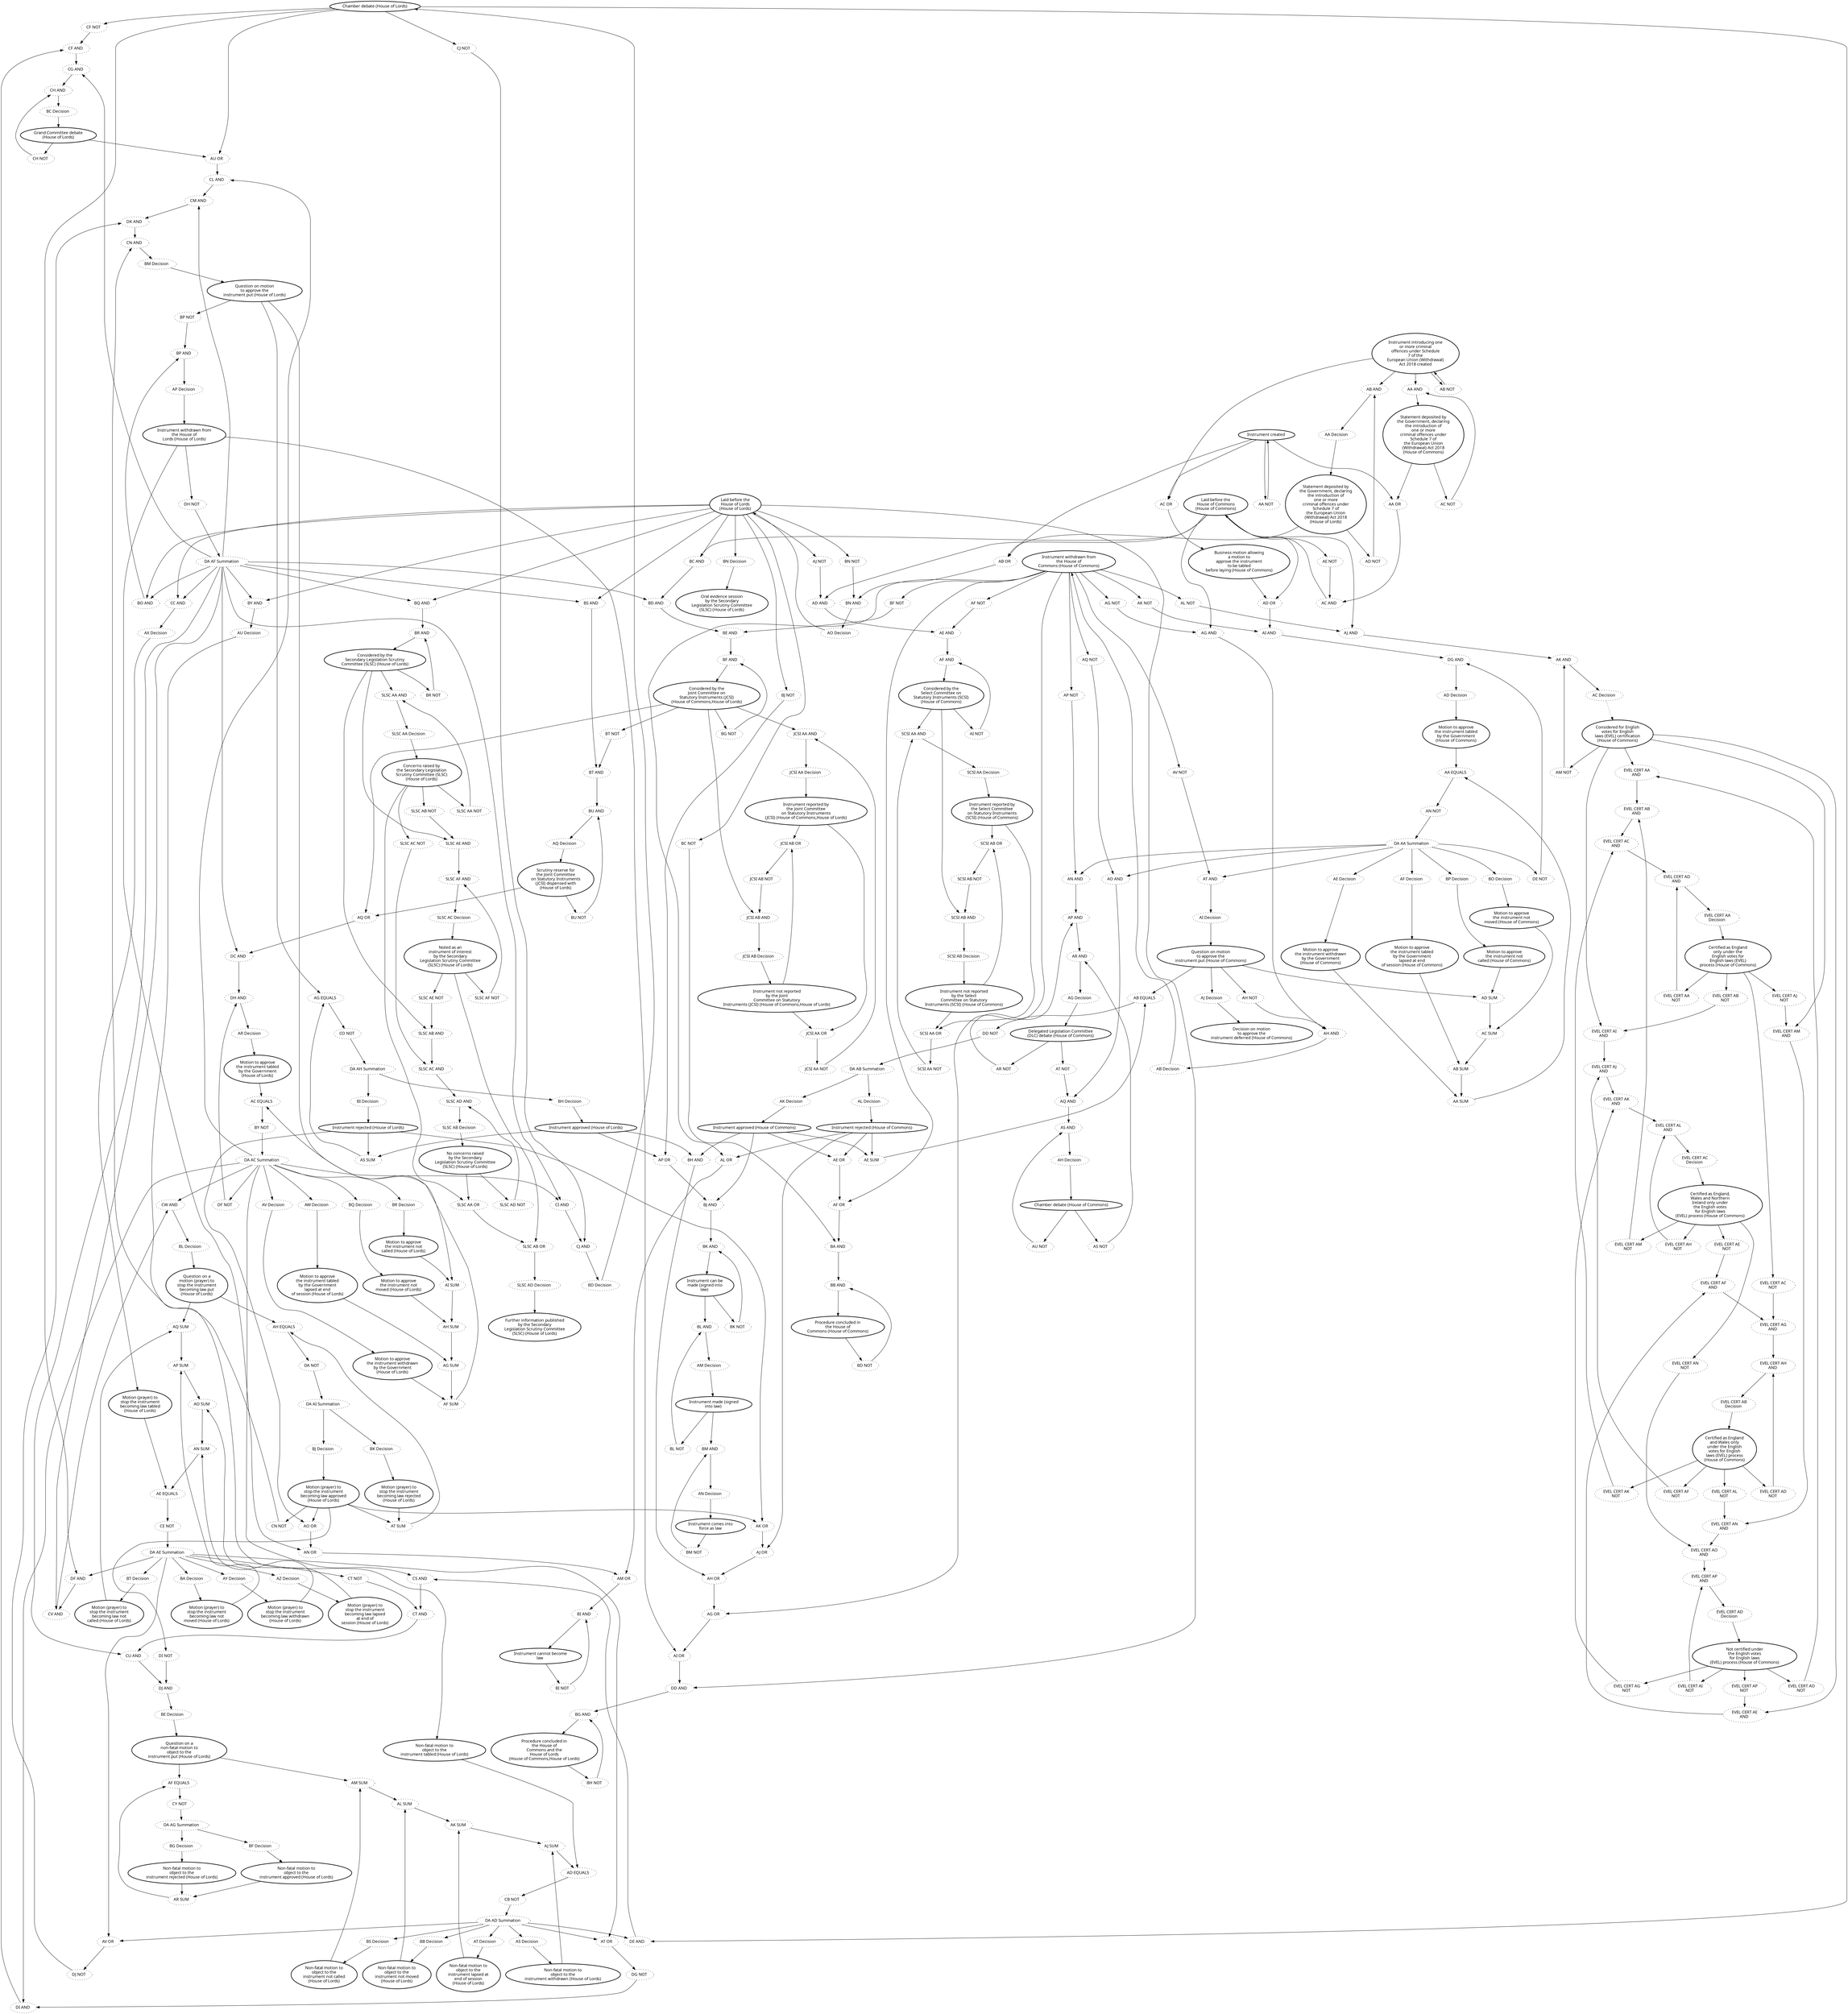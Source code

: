 digraph{graph[fontname="calibri"];node[fontname="calibri"];edge[fontname="calibri"];edge [style=solid, color=black];"2"->"459"[label=""];edge[style=solid, color=black];edge [style=solid, color=black];"2"->"463"[label=""];edge[style=solid, color=black];edge [style=solid, color=black];"2"->"396"[label=""];edge[style=solid, color=black];edge [style=solid, color=black];"2"->"397"[label=""];edge[style=solid, color=black];edge [style=solid, color=black];"2"->"424"[label=""];edge[style=solid, color=black];edge [style=solid, color=black];"4"->"289"[label=""];edge[style=solid, color=black];edge [style=solid, color=black];"4"->"300"[label=""];edge[style=solid, color=black];edge [style=solid, color=black];"4"->"287"[label=""];edge[style=solid, color=black];edge [style=solid, color=black];"4"->"341"[label=""];edge[style=solid, color=black];edge [style=solid, color=black];"4"->"291"[label=""];edge[style=solid, color=black];edge [style=solid, color=black];"4"->"310"[label=""];edge[style=solid, color=black];edge [style=solid, color=black];"8"->"618"[label=""];edge[style=solid, color=black];edge [style=solid, color=black];"8"->"619"[label=""];edge[style=solid, color=black];edge [style=solid, color=black];"8"->"434"[label=""];edge[style=solid, color=black];edge [style=solid, color=black];"8"->"447"[label=""];edge[style=solid, color=black];edge [style=solid, color=black];"8"->"420"[label=""];edge[style=solid, color=black];edge [style=solid, color=black];"9"->"440"[label=""];edge[style=solid, color=black];edge [style=solid, color=black];"10"->"610"[label=""];edge[style=solid, color=black];edge [style=solid, color=black];"10"->"611"[label=""];edge[style=solid, color=black];edge [style=solid, color=black];"10"->"306"[label=""];edge[style=solid, color=black];edge [style=solid, color=black];"12"->"308"[label=""];edge[style=solid, color=black];edge [style=solid, color=black];"12"->"430"[label=""];edge[style=solid, color=black];edge [style=solid, color=black];"12"->"341"[label=""];edge[style=solid, color=black];edge [style=solid, color=black];"12"->"437"[label=""];edge[style=solid, color=black];edge [style=solid, color=black];"12"->"441"[label=""];edge[style=solid, color=black];edge [style=solid, color=black];"12"->"358"[label=""];edge[style=solid, color=black];edge [style=solid, color=black];"12"->"368"[label=""];edge[style=solid, color=black];edge [style=solid, color=black];"12"->"356"[label=""];edge[style=solid, color=black];edge [style=solid, color=black];"12"->"354"[label=""];edge[style=solid, color=black];edge [style=solid, color=black];"12"->"395"[label=""];edge[style=solid, color=black];edge [style=solid, color=black];"12"->"520"[label=""];edge[style=solid, color=black];edge [style=solid, color=black];"12"->"364"[label=""];edge[style=solid, color=black];edge [style=solid, color=black];"14"->"542"[label=""];edge[style=solid, color=black];edge [style=solid, color=black];"14"->"290"[label=""];edge[style=solid, color=black];edge [style=solid, color=black];"14"->"285"[label=""];edge[style=solid, color=black];edge [style=solid, color=black];"14"->"286"[label=""];edge[style=solid, color=black];edge [style=solid, color=black];"15"->"439"[label=""];edge[style=solid, color=black];edge [style=solid, color=black];"15"->"352"[label=""];edge[style=solid, color=black];edge [style=solid, color=black];"19"->"592"[label=""];edge[style=solid, color=black];edge [style=solid, color=black];"19"->"593"[label=""];edge[style=solid, color=black];edge [style=solid, color=black];"19"->"596"[label=""];edge[style=solid, color=black];edge [style=solid, color=black];"19"->"445"[label=""];edge[style=solid, color=black];edge [style=solid, color=black];"21"->"461"[label=""];edge[style=solid, color=black];edge [style=solid, color=black];"21"->"424"[label=""];edge[style=solid, color=black];edge [style=solid, color=black];"23"->"408"[label=""];edge[style=solid, color=black];edge [style=solid, color=black];"23"->"410"[label=""];edge[style=solid, color=black];edge [style=solid, color=black];"26"->"301"[label=""];edge[style=solid, color=black];edge [style=solid, color=black];"26"->"490"[label=""];edge[style=solid, color=black];edge [style=solid, color=black];"26"->"1016"[label=""];edge[style=solid, color=black];edge [style=solid, color=black];"26"->"1045"[label=""];edge[style=solid, color=black];edge [style=solid, color=black];"28"->"1018"[label=""];edge[style=solid, color=black];edge [style=solid, color=black];"29"->"1013"[label=""];edge[style=solid, color=black];edge [style=solid, color=black];"32"->"1047"[label=""];edge[style=solid, color=black];edge [style=solid, color=black];"33"->"1044"[label=""];edge[style=solid, color=black];edge [style=solid, color=black];"34"->"626"[label=""];edge[style=solid, color=black];edge [style=solid, color=black];"34"->"630"[label=""];edge[style=solid, color=black];edge [style=solid, color=black];"34"->"634"[label=""];edge[style=solid, color=black];edge [style=solid, color=black];"34"->"638"[label=""];edge[style=solid, color=black];edge [style=solid, color=black];"34"->"319"[label=""];edge[style=solid, color=black];edge [style=solid, color=black];"36"->"1022"[label=""];edge[style=solid, color=black];edge [style=solid, color=black];"38"->"407"[label=""];edge[style=solid, color=black];edge [style=solid, color=black];"38"->"409"[label=""];edge[style=solid, color=black];edge [style=solid, color=black];"39"->"347"[label=""];edge[style=solid, color=black];edge [style=solid, color=black];"39"->"419"[label=""];edge[style=solid, color=black];edge [style=solid, color=black];"39"->"1031"[label=""];edge[style=solid, color=black];edge [style=solid, color=black];"40"->"347"[label=""];edge[style=solid, color=black];edge [style=solid, color=black];"40"->"349"[label=""];edge[style=solid, color=black];edge [style=solid, color=black];"40"->"295"[label=""];edge[style=solid, color=black];edge [style=solid, color=black];"40"->"1017"[label=""];edge[style=solid, color=black];edge [style=solid, color=black];"42"->"443"[label=""];edge[style=solid, color=black];edge [style=solid, color=black];"42"->"1021"[label=""];edge[style=solid, color=black];edge [style=solid, color=black];"42"->"1050"[label=""];edge[style=solid, color=black];edge [style=solid, color=black];"43"->"1025"[label=""];edge[style=solid, color=black];edge [style=solid, color=black];"43"->"1049"[label=""];edge[style=solid, color=black];edge [style=solid, color=black];"45"->"1032"[label=""];edge[style=solid, color=black];edge [style=solid, color=black];"46"->"1026"[label=""];edge[style=solid, color=black];edge [style=solid, color=black];"50"->"1046"[label=""];edge[style=solid, color=black];edge [style=solid, color=black];"54"->"317"[label=""];edge[style=solid, color=black];edge [style=solid, color=black];"54"->"418"[label=""];edge[style=solid, color=black];edge [style=solid, color=black];"54"->"467"[label=""];edge[style=solid, color=black];edge [style=solid, color=black];"54"->"487"[label=""];edge[style=solid, color=black];edge [style=solid, color=black];"54"->"1032"[label=""];edge[style=solid, color=black];edge [style=solid, color=black];"59"->"1048"[label=""];edge[style=solid, color=black];edge [style=solid, color=black];"60"->"1030"[label=""];edge[style=solid, color=black];edge [style=solid, color=black];"61"->"1030"[label=""];edge[style=solid, color=black];edge [style=solid, color=black];"68"->"642"[label=""];edge[style=solid, color=black];edge [style=solid, color=black];"68"->"643"[label=""];edge[style=solid, color=black];edge [style=solid, color=black];"68"->"644"[label=""];edge[style=solid, color=black];edge [style=solid, color=black];"68"->"651"[label=""];edge[style=solid, color=black];edge [style=solid, color=black];"69"->"613"[label=""];edge[style=solid, color=black];edge [style=solid, color=black];"69"->"612"[label=""];edge[style=solid, color=black];edge [style=solid, color=black];"70"->"612"[label=""];edge[style=solid, color=black];edge [style=solid, color=black];"70"->"613"[label=""];edge[style=solid, color=black];edge [style=solid, color=black];"72"->"603"[label=""];edge[style=solid, color=black];edge [style=solid, color=black];"72"->"598"[label=""];edge[style=solid, color=black];edge [style=solid, color=black];"74"->"645"[label=""];edge[style=solid, color=black];edge [style=solid, color=black];"74"->"647"[label=""];edge[style=solid, color=black];edge [style=solid, color=black];"74"->"652"[label=""];edge[style=solid, color=black];edge [style=solid, color=black];"74"->"653"[label=""];edge[style=solid, color=black];edge [style=solid, color=black];"75"->"646"[label=""];edge[style=solid, color=black];edge [style=solid, color=black];"75"->"649"[label=""];edge[style=solid, color=black];edge [style=solid, color=black];"75"->"654"[label=""];edge[style=solid, color=black];edge [style=solid, color=black];"75"->"655"[label=""];edge[style=solid, color=black];edge [style=solid, color=black];"78"->"317"[label=""];edge[style=solid, color=black];edge [style=solid, color=black];"78"->"418"[label=""];edge[style=solid, color=black];edge [style=solid, color=black];"78"->"1031"[label=""];edge[style=solid, color=black];edge [style=solid, color=black];"79"->"620"[label=""];edge[style=solid, color=black];edge [style=solid, color=black];"79"->"621"[label=""];edge[style=solid, color=black];edge [style=solid, color=black];"84"->"600"[label=""];edge[style=solid, color=black];edge [style=solid, color=black];"84"->"601"[label=""];edge[style=solid, color=black];edge [style=solid, color=black];"84"->"602"[label=""];edge[style=solid, color=black];edge [style=solid, color=black];"84"->"598"[label=""];edge[style=solid, color=black];edge [style=solid, color=black];"85"->"438"[label=""];edge[style=solid, color=black];edge [style=solid, color=black];"85"->"351"[label=""];edge[style=solid, color=black];edge [style=solid, color=black];"88"->"1029"[label=""];edge[style=solid, color=black];edge [style=solid, color=black];"88"->"1051"[label=""];edge[style=solid, color=black];edge [style=solid, color=black];"91"->"436"[label=""];edge[style=solid, color=black];edge [style=solid, color=black];"92"->"621"[label=""];edge[style=solid, color=black];edge [style=solid, color=black];"92"->"620"[label=""];edge[style=solid, color=black];edge [style=solid, color=black];"94"->"648"[label=""];edge[style=solid, color=black];edge [style=solid, color=black];"94"->"650"[label=""];edge[style=solid, color=black];edge [style=solid, color=black];"94"->"656"[label=""];edge[style=solid, color=black];edge [style=solid, color=black];"94"->"661"[label=""];edge[style=solid, color=black];edge [style=solid, color=black];"96"->"313"[label=""];edge[style=solid, color=black];edge [style=solid, color=black];"96"->"318"[label=""];edge[style=solid, color=black];edge [style=solid, color=black];"96"->"295"[label=""];edge[style=solid, color=black];edge [style=solid, color=black];"96"->"1017"[label=""];edge[style=solid, color=black];edge [style=solid, color=black];"105"->"448"[label=""];edge[style=solid, color=black];edge [style=solid, color=black];"105"->"420"[label=""];edge[style=solid, color=black];edge [style=solid, color=black];"106"->"312"[label=""];edge[style=solid, color=black];edge [style=solid, color=black];"106"->"417"[label=""];edge[style=solid, color=black];edge [style=solid, color=black];"106"->"486"[label=""];edge[style=solid, color=black];edge [style=solid, color=black];"107"->"297"[label=""];edge[style=solid, color=black];edge [style=solid, color=black];"107"->"433"[label=""];edge[style=solid, color=black];edge [style=solid, color=black];"107"->"292"[label=""];edge[style=solid, color=black];edge [style=solid, color=black];"107"->"303"[label=""];edge[style=solid, color=black];edge [style=solid, color=black];"107"->"311"[label=""];edge[style=solid, color=black];edge [style=solid, color=black];"107"->"318"[label=""];edge[style=solid, color=black];edge [style=solid, color=black];"107"->"406"[label=""];edge[style=solid, color=black];edge [style=solid, color=black];"107"->"316"[label=""];edge[style=solid, color=black];edge [style=solid, color=black];"107"->"411"[label=""];edge[style=solid, color=black];edge [style=solid, color=black];"107"->"302"[label=""];edge[style=solid, color=black];edge [style=solid, color=black];"107"->"405"[label=""];edge[style=solid, color=black];edge [style=solid, color=black];"110"->"431"[label=""];edge[style=solid, color=black];edge [style=solid, color=black];"111"->"435"[label=""];edge[style=solid, color=black];edge [style=solid, color=black];"143"->"604"[label=""];edge[style=solid, color=black];edge [style=solid, color=black];"143"->"605"[label=""];edge[style=solid, color=black];edge [style=solid, color=black];"143"->"599"[label=""];edge[style=solid, color=black];edge [style=solid, color=black];"184"->"1028"[label=""];edge[style=solid, color=black];edge [style=solid, color=black];"188"->"1024"[label=""];edge[style=solid, color=black];edge [style=solid, color=black];"210"->"1027"[label=""];edge[style=solid, color=black];edge [style=solid, color=black];"213"->"1014"[label=""];edge[style=solid, color=black];edge [style=solid, color=black];"214"->"1019"[label=""];edge[style=solid, color=black];edge [style=solid, color=black];"215"->"1023"[label=""];edge[style=solid, color=black];edge [style=solid, color=black];"222"->"291"[label=""];edge[style=solid, color=black];edge [style=solid, color=black];"233"->"539"[label=""];edge[style=solid, color=black];edge [style=solid, color=black];"233"->"538"[label=""];edge[style=solid, color=black];edge [style=solid, color=black];"233"->"540"[label=""];edge[style=solid, color=black];edge [style=solid, color=black];"233"->"290"[label=""];edge[style=solid, color=black];edge [style=solid, color=black];"234"->"282"[label=""];edge[style=solid, color=black];edge [style=solid, color=black];"234"->"285"[label=""];edge[style=solid, color=black];edge [style=solid, color=black];"235"->"284"[label=""];edge[style=solid, color=black];edge [style=solid, color=black];"235"->"286"[label=""];edge[style=solid, color=black];edge [style=solid, color=black];"281"->"235"[label=""];edge[style=solid, color=black];edge [style=solid, color=black];"282"->"538"[label=""];edge[style=solid, color=black];edge [style=solid, color=black];"283"->"4"[label=""];edge[style=solid, color=black];edge [style=solid, color=black];"284"->"540"[label=""];edge[style=solid, color=black];edge [style=solid, color=black];"285"->"283"[label=""];edge[style=solid, color=black];edge [style=solid, color=black];"286"->"353"[label=""];edge[style=solid, color=black];edge [style=solid, color=black];"287"->"288"[label=""];edge[style=solid, color=black];edge [style=solid, color=black];"288"->"296"[label=""];edge[style=solid, color=black];edge [style=solid, color=black];"289"->"283"[label=""];edge[style=solid, color=black];edge [style=solid, color=black];"290"->"222"[label=""];edge[style=solid, color=black];edge [style=solid, color=black];"291"->"307"[label=""];edge[style=solid, color=black];edge [style=solid, color=black];"292"->"288"[label=""];edge[style=solid, color=black];edge [style=solid, color=black];"293"->"107"[label=""];edge[style=solid, color=black];edge [style=dotted, color=black];"294"->"34"[label=""];edge[style=solid, color=black];edge [style=solid, color=black];"295"->"302"[label=""];edge[style=solid, color=black];edge [style=solid, color=black];"296"->"10"[label=""];edge[style=solid, color=black];edge [style=solid, color=black];"297"->"300"[label=""];edge[style=solid, color=black];edge [style=solid, color=black];"298"->"33"[label=""];edge[style=solid, color=black];edge [style=solid, color=black];"299"->"330"[label=""];edge[style=solid, color=black];edge [style=solid, color=black];"300"->"305"[label=""];edge[style=solid, color=black];edge [style=solid, color=black];"301"->"305"[label=""];edge[style=solid, color=black];edge [style=solid, color=black];"302"->"339"[label=""];edge[style=solid, color=black];edge [style=solid, color=black];"303"->"312"[label=""];edge[style=solid, color=black];edge [style=solid, color=black];"304"->"303"[label=""];edge[style=solid, color=black];edge [style=solid, color=black];"305"->"293"[label=""];edge[style=solid, color=black];edge [style=solid, color=black];"306"->"296"[label=""];edge[style=solid, color=black];edge [style=solid, color=black];"307"->"398"[label=""];edge[style=solid, color=black];edge [style=solid, color=black];"308"->"287"[label=""];edge[style=solid, color=black];edge [style=solid, color=black];"309"->"29"[label=""];edge[style=solid, color=black];edge [style=solid, color=black];"310"->"314"[label=""];edge[style=solid, color=black];edge [style=solid, color=black];"311"->"307"[label=""];edge[style=solid, color=black];edge [style=solid, color=black];"312"->"395"[label=""];edge[style=solid, color=black];edge [style=solid, color=black];"313"->"304"[label=""];edge[style=solid, color=black];edge [style=solid, color=black];"314"->"294"[label=""];edge[style=solid, color=black];edge [style=solid, color=black];"316"->"310"[label=""];edge[style=solid, color=black];edge [style=solid, color=black];"317"->"313"[label=""];edge[style=solid, color=black];edge [style=solid, color=black];"318"->"322"[label=""];edge[style=solid, color=black];edge [style=solid, color=black];"319"->"314"[label=""];edge[style=solid, color=black];edge [style=solid, color=black];"320"->"213"[label=""];edge[style=solid, color=black];edge [style=solid, color=black];"321"->"38"[label=""];edge[style=solid, color=black];edge [style=solid, color=black];"322"->"348"[label=""];edge[style=solid, color=black];edge [style=solid, color=black];"324"->"23"[label=""];edge[style=solid, color=black];edge [style=solid, color=black];"325"->"1134"[label=""];edge[style=solid, color=black];edge [style=solid, color=black];"326"->"299"[label=""];edge[style=solid, color=black];edge [style=solid, color=black];"327"->"329"[label=""];edge[style=solid, color=black];edge [style=solid, color=black];"329"->"331"[label=""];edge[style=solid, color=black];edge [style=solid, color=black];"330"->"321"[label=""];edge[style=solid, color=black];edge [style=solid, color=black];"331"->"324"[label=""];edge[style=solid, color=black];edge [style=solid, color=black];"332"->"489"[label=""];edge[style=solid, color=black];edge [style=solid, color=black];"339"->"340"[label=""];edge[style=solid, color=black];edge [style=solid, color=black];"340"->"110"[label=""];edge[style=solid, color=black];edge [style=solid, color=black];"341"->"343"[label=""];edge[style=solid, color=black];edge [style=solid, color=black];"343"->"344"[label=""];edge[style=solid, color=black];edge [style=solid, color=black];"344"->"345"[label=""];edge[style=solid, color=black];edge [style=solid, color=black];"345"->"8"[label=""];edge[style=solid, color=black];edge [style=solid, color=black];"346"->"111"[label=""];edge[style=solid, color=black];edge [style=solid, color=black];"347"->"304"[label=""];edge[style=solid, color=black];edge [style=solid, color=black];"348"->"91"[label=""];edge[style=solid, color=black];edge [style=solid, color=black];"349"->"350"[label=""];edge[style=solid, color=black];edge [style=solid, color=black];"350"->"85"[label=""];edge[style=solid, color=black];edge [style=solid, color=black];"351"->"493"[label=""];edge[style=solid, color=black];edge [style=solid, color=black];"352"->"494"[label=""];edge[style=solid, color=black];edge [style=solid, color=black];"353"->"495"[label=""];edge[style=solid, color=black];edge [style=solid, color=black];"354"->"355"[label=""];edge[style=solid, color=black];edge [style=solid, color=black];"355"->"496"[label=""];edge[style=solid, color=black];edge [style=solid, color=black];"356"->"357"[label=""];edge[style=solid, color=black];edge [style=solid, color=black];"357"->"19"[label=""];edge[style=solid, color=black];edge [style=solid, color=black];"358"->"359"[label=""];edge[style=solid, color=black];edge [style=solid, color=black];"359"->"360"[label=""];edge[style=solid, color=black];edge [style=solid, color=black];"360"->"497"[label=""];edge[style=solid, color=black];edge [style=solid, color=black];"364"->"501"[label=""];edge[style=solid, color=black];edge [style=solid, color=black];"368"->"504"[label=""];edge[style=solid, color=black];edge [style=solid, color=black];"371"->"372"[label=""];edge[style=solid, color=black];edge [style=solid, color=black];"372"->"373"[label=""];edge[style=solid, color=black];edge [style=solid, color=black];"373"->"509"[label=""];edge[style=solid, color=black];edge [style=solid, color=black];"374"->"375"[label=""];edge[style=solid, color=black];edge [style=solid, color=black];"375"->"510"[label=""];edge[style=solid, color=black];edge [style=solid, color=black];"377"->"378"[label=""];edge[style=solid, color=black];edge [style=solid, color=black];"378"->"402"[label=""];edge[style=solid, color=black];edge [style=solid, color=black];"379"->"519"[label=""];edge[style=solid, color=black];edge [style=solid, color=black];"384"->"385"[label=""];edge[style=solid, color=black];edge [style=solid, color=black];"385"->"386"[label=""];edge[style=solid, color=black];edge [style=solid, color=black];"386"->"401"[label=""];edge[style=solid, color=black];edge [style=solid, color=black];"387"->"388"[label=""];edge[style=solid, color=black];edge [style=solid, color=black];"388"->"518"[label=""];edge[style=solid, color=black];edge [style=solid, color=black];"394"->"399"[label=""];edge[style=solid, color=black];edge [style=solid, color=black];"395"->"346"[label=""];edge[style=solid, color=black];edge [style=solid, color=black];"396"->"384"[label=""];edge[style=solid, color=black];edge [style=solid, color=black];"397"->"387"[label=""];edge[style=solid, color=black];edge [style=solid, color=black];"398"->"298"[label=""];edge[style=solid, color=black];edge [style=solid, color=black];"399"->"498"[label=""];edge[style=solid, color=black];edge [style=solid, color=black];"400"->"371"[label=""];edge[style=solid, color=black];edge [style=solid, color=black];"401"->"511"[label=""];edge[style=solid, color=black];edge [style=solid, color=black];"402"->"379"[label=""];edge[style=solid, color=black];edge [style=solid, color=black];"405"->"326"[label=""];edge[style=solid, color=black];edge [style=solid, color=black];"406"->"327"[label=""];edge[style=solid, color=black];edge [style=solid, color=black];"407"->"299"[label=""];edge[style=solid, color=black];edge [style=solid, color=black];"408"->"330"[label=""];edge[style=solid, color=black];edge [style=solid, color=black];"409"->"329"[label=""];edge[style=solid, color=black];edge [style=solid, color=black];"410"->"331"[label=""];edge[style=solid, color=black];edge [style=solid, color=black];"411"->"332"[label=""];edge[style=solid, color=black];edge [style=solid, color=black];"417"->"322"[label=""];edge[style=solid, color=black];edge [style=solid, color=black];"418"->"417"[label=""];edge[style=solid, color=black];edge [style=solid, color=black];"419"->"349"[label=""];edge[style=solid, color=black];edge [style=solid, color=black];"420"->"394"[label=""];edge[style=solid, color=black];edge [style=solid, color=black];"423"->"485"[label=""];edge[style=solid, color=black];edge [style=solid, color=black];"424"->"377"[label=""];edge[style=solid, color=black];edge [style=solid, color=black];"425"->"488"[label=""];edge[style=solid, color=black];edge [style=solid, color=black];"430"->"339"[label=""];edge[style=solid, color=black];edge [style=solid, color=black];"431"->"340"[label=""];edge[style=solid, color=black];edge [style=solid, color=black];"433"->"344"[label=""];edge[style=solid, color=black];edge [style=solid, color=black];"434"->"345"[label=""];edge[style=solid, color=black];edge [style=solid, color=black];"435"->"346"[label=""];edge[style=solid, color=black];edge [style=solid, color=black];"436"->"348"[label=""];edge[style=solid, color=black];edge [style=solid, color=black];"437"->"419"[label=""];edge[style=solid, color=black];edge [style=solid, color=black];"438"->"350"[label=""];edge[style=solid, color=black];edge [style=solid, color=black];"439"->"351"[label=""];edge[style=solid, color=black];edge [style=solid, color=black];"440"->"352"[label=""];edge[style=solid, color=black];edge [style=solid, color=black];"441"->"353"[label=""];edge[style=solid, color=black];edge [style=solid, color=black];"443"->"355"[label=""];edge[style=solid, color=black];edge [style=solid, color=black];"445"->"357"[label=""];edge[style=solid, color=black];edge [style=solid, color=black];"447"->"359"[label=""];edge[style=solid, color=black];edge [style=solid, color=black];"448"->"360"[label=""];edge[style=solid, color=black];edge [style=solid, color=black];"452"->"1138"[label=""];edge[style=solid, color=black];edge [style=solid, color=black];"455"->"1141"[label=""];edge[style=solid, color=black];edge [style=solid, color=black];"458"->"1143"[label=""];edge[style=solid, color=black];edge [style=solid, color=black];"459"->"371"[label=""];edge[style=solid, color=black];edge [style=solid, color=black];"461"->"373"[label=""];edge[style=solid, color=black];edge [style=solid, color=black];"463"->"375"[label=""];edge[style=solid, color=black];edge [style=solid, color=black];"467"->"379"[label=""];edge[style=solid, color=black];edge [style=solid, color=black];"468"->"1146"[label=""];edge[style=solid, color=black];edge [style=solid, color=black];"473"->"385"[label=""];edge[style=solid, color=black];edge [style=solid, color=black];"478"->"1145"[label=""];edge[style=solid, color=black];edge [style=solid, color=black];"480"->"1147"[label=""];edge[style=solid, color=black];edge [style=solid, color=black];"483"->"398"[label=""];edge[style=solid, color=black];edge [style=solid, color=black];"484"->"399"[label=""];edge[style=solid, color=black];edge [style=solid, color=black];"485"->"400"[label=""];edge[style=solid, color=black];edge [style=solid, color=black];"486"->"1144"[label=""];edge[style=solid, color=black];edge [style=solid, color=black];"487"->"401"[label=""];edge[style=solid, color=black];edge [style=solid, color=black];"488"->"402"[label=""];edge[style=solid, color=black];edge [style=solid, color=black];"489"->"26"[label=""];edge[style=solid, color=black];edge [style=solid, color=black];"490"->"100"[label=""];edge[style=solid, color=black];edge [style=solid, color=black];"491"->"40"[label=""];edge[style=solid, color=black];edge [style=solid, color=black];"492"->"96"[label=""];edge[style=solid, color=black];edge [style=solid, color=black];"493"->"15"[label=""];edge[style=solid, color=black];edge [style=solid, color=black];"494"->"9"[label=""];edge[style=solid, color=black];edge [style=solid, color=black];"495"->"12"[label=""];edge[style=solid, color=black];edge [style=solid, color=black];"496"->"106"[label=""];edge[style=solid, color=black];edge [style=solid, color=black];"497"->"105"[label=""];edge[style=solid, color=black];edge [style=solid, color=black];"498"->"50"[label=""];edge[style=solid, color=black];edge [style=solid, color=black];"499"->"36"[label=""];edge[style=solid, color=black];edge [style=solid, color=black];"500"->"215"[label=""];edge[style=solid, color=black];edge [style=solid, color=black];"501"->"32"[label=""];edge[style=solid, color=black];edge [style=solid, color=black];"502"->"28"[label=""];edge[style=solid, color=black];edge [style=solid, color=black];"503"->"214"[label=""];edge[style=solid, color=black];edge [style=solid, color=black];"504"->"59"[label=""];edge[style=solid, color=black];edge [style=solid, color=black];"505"->"46"[label=""];edge[style=solid, color=black];edge [style=solid, color=black];"506"->"210"[label=""];edge[style=solid, color=black];edge [style=solid, color=black];"507"->"184"[label=""];edge[style=solid, color=black];edge [style=solid, color=black];"508"->"188"[label=""];edge[style=solid, color=black];edge [style=solid, color=black];"509"->"21"[label=""];edge[style=solid, color=black];edge [style=solid, color=black];"510"->"2"[label=""];edge[style=solid, color=black];edge [style=solid, color=black];"511"->"43"[label=""];edge[style=solid, color=black];edge [style=solid, color=black];"512"->"60"[label=""];edge[style=solid, color=black];edge [style=solid, color=black];"513"->"61"[label=""];edge[style=solid, color=black];edge [style=solid, color=black];"514"->"39"[label=""];edge[style=solid, color=black];edge [style=solid, color=black];"515"->"78"[label=""];edge[style=solid, color=black];edge [style=solid, color=black];"516"->"54"[label=""];edge[style=solid, color=black];edge [style=solid, color=black];"517"->"45"[label=""];edge[style=solid, color=black];edge [style=solid, color=black];"518"->"88"[label=""];edge[style=solid, color=black];edge [style=solid, color=black];"519"->"42"[label=""];edge[style=solid, color=black];edge [style=solid, color=black];"520"->"979"[label=""];edge[style=solid, color=black];edge [style=solid, color=black];"521"->"1135"[label=""];edge[style=solid, color=black];edge [style=solid, color=black];"522"->"1136"[label=""];edge[style=solid, color=black];edge [style=solid, color=black];"523"->"1139"[label=""];edge[style=solid, color=black];edge [style=solid, color=black];"524"->"1140"[label=""];edge[style=solid, color=black];edge [style=solid, color=black];"525"->"1142"[label=""];edge[style=solid, color=black];edge [style=solid, color=black];"526"->"1128"[label=""];edge[style=solid, color=black];edge [style=solid, color=black];"538"->"234"[label=""];edge[style=solid, color=black];edge [style=solid, color=black];"539"->"233"[label=""];edge[style=solid, color=black];edge [style=solid, color=black];"540"->"281"[label=""];edge[style=solid, color=black];edge [style=solid, color=black];"541"->"1137"[label=""];edge[style=solid, color=black];edge [style=solid, color=black];"542"->"14"[label=""];edge[style=solid, color=black];edge [style=solid, color=black];"592"->"606"[label=""];edge[style=solid, color=black];edge [style=solid, color=black];"593"->"594"[label=""];edge[style=solid, color=black];edge [style=solid, color=black];"594"->"595"[label=""];edge[style=solid, color=black];edge [style=solid, color=black];"595"->"607"[label=""];edge[style=solid, color=black];edge [style=solid, color=black];"596"->"597"[label=""];edge[style=solid, color=black];edge [style=solid, color=black];"597"->"608"[label=""];edge[style=solid, color=black];edge [style=solid, color=black];"598"->"599"[label=""];edge[style=solid, color=black];edge [style=solid, color=black];"599"->"609"[label=""];edge[style=solid, color=black];edge [style=solid, color=black];"600"->"592"[label=""];edge[style=solid, color=black];edge [style=solid, color=black];"601"->"596"[label=""];edge[style=solid, color=black];edge [style=solid, color=black];"602"->"594"[label=""];edge[style=solid, color=black];edge [style=solid, color=black];"603"->"595"[label=""];edge[style=solid, color=black];edge [style=solid, color=black];"604"->"593"[label=""];edge[style=solid, color=black];edge [style=solid, color=black];"605"->"597"[label=""];edge[style=solid, color=black];edge [style=solid, color=black];"606"->"84"[label=""];edge[style=solid, color=black];edge [style=solid, color=black];"607"->"72"[label=""];edge[style=solid, color=black];edge [style=solid, color=black];"608"->"143"[label=""];edge[style=solid, color=black];edge [style=solid, color=black];"609"->"224"[label=""];edge[style=solid, color=black];edge [style=solid, color=black];"610"->"616"[label=""];edge[style=solid, color=black];edge [style=solid, color=black];"611"->"617"[label=""];edge[style=solid, color=black];edge [style=solid, color=black];"612"->"614"[label=""];edge[style=solid, color=black];edge [style=solid, color=black];"613"->"615"[label=""];edge[style=solid, color=black];edge [style=solid, color=black];"614"->"610"[label=""];edge[style=solid, color=black];edge [style=solid, color=black];"615"->"611"[label=""];edge[style=solid, color=black];edge [style=solid, color=black];"616"->"69"[label=""];edge[style=solid, color=black];edge [style=solid, color=black];"617"->"70"[label=""];edge[style=solid, color=black];edge [style=solid, color=black];"618"->"624"[label=""];edge[style=solid, color=black];edge [style=solid, color=black];"619"->"625"[label=""];edge[style=solid, color=black];edge [style=solid, color=black];"620"->"622"[label=""];edge[style=solid, color=black];edge [style=solid, color=black];"621"->"623"[label=""];edge[style=solid, color=black];edge [style=solid, color=black];"622"->"618"[label=""];edge[style=solid, color=black];edge [style=solid, color=black];"623"->"619"[label=""];edge[style=solid, color=black];edge [style=solid, color=black];"624"->"92"[label=""];edge[style=solid, color=black];edge [style=solid, color=black];"625"->"79"[label=""];edge[style=solid, color=black];edge [style=solid, color=black];"626"->"627"[label=""];edge[style=solid, color=black];edge [style=solid, color=black];"627"->"628"[label=""];edge[style=solid, color=black];edge [style=solid, color=black];"628"->"629"[label=""];edge[style=solid, color=black];edge [style=solid, color=black];"629"->"657"[label=""];edge[style=solid, color=black];edge [style=solid, color=black];"630"->"631"[label=""];edge[style=solid, color=black];edge [style=solid, color=black];"631"->"632"[label=""];edge[style=solid, color=black];edge [style=solid, color=black];"632"->"633"[label=""];edge[style=solid, color=black];edge [style=solid, color=black];"633"->"658"[label=""];edge[style=solid, color=black];edge [style=solid, color=black];"634"->"635"[label=""];edge[style=solid, color=black];edge [style=solid, color=black];"635"->"636"[label=""];edge[style=solid, color=black];edge [style=solid, color=black];"636"->"637"[label=""];edge[style=solid, color=black];edge [style=solid, color=black];"637"->"659"[label=""];edge[style=solid, color=black];edge [style=solid, color=black];"638"->"639"[label=""];edge[style=solid, color=black];edge [style=solid, color=black];"639"->"640"[label=""];edge[style=solid, color=black];edge [style=solid, color=black];"640"->"641"[label=""];edge[style=solid, color=black];edge [style=solid, color=black];"641"->"660"[label=""];edge[style=solid, color=black];edge [style=solid, color=black];"642"->"629"[label=""];edge[style=solid, color=black];edge [style=solid, color=black];"643"->"634"[label=""];edge[style=solid, color=black];edge [style=solid, color=black];"644"->"632"[label=""];edge[style=solid, color=black];edge [style=solid, color=black];"645"->"633"[label=""];edge[style=solid, color=black];edge [style=solid, color=black];"646"->"631"[label=""];edge[style=solid, color=black];edge [style=solid, color=black];"647"->"635"[label=""];edge[style=solid, color=black];edge [style=solid, color=black];"648"->"636"[label=""];edge[style=solid, color=black];edge [style=solid, color=black];"649"->"637"[label=""];edge[style=solid, color=black];edge [style=solid, color=black];"650"->"641"[label=""];edge[style=solid, color=black];edge [style=solid, color=black];"651"->"638"[label=""];edge[style=solid, color=black];edge [style=solid, color=black];"652"->"628"[label=""];edge[style=solid, color=black];edge [style=solid, color=black];"653"->"639"[label=""];edge[style=solid, color=black];edge [style=solid, color=black];"654"->"627"[label=""];edge[style=solid, color=black];edge [style=solid, color=black];"655"->"640"[label=""];edge[style=solid, color=black];edge [style=solid, color=black];"656"->"626"[label=""];edge[style=solid, color=black];edge [style=solid, color=black];"657"->"68"[label=""];edge[style=solid, color=black];edge [style=solid, color=black];"658"->"74"[label=""];edge[style=solid, color=black];edge [style=solid, color=black];"659"->"75"[label=""];edge[style=solid, color=black];edge [style=solid, color=black];"660"->"94"[label=""];edge[style=solid, color=black];edge [style=solid, color=black];"661"->"630"[label=""];edge[style=solid, color=black];edge [style=solid, color=black];"1013"->"1044"[label=""];edge[style=solid, color=black];edge [style=solid, color=black];"1014"->"1013"[label=""];edge[style=solid, color=black];edge [style=solid, color=black];"1015"->"1014"[label=""];edge[style=solid, color=black];edge [style=solid, color=black];"1016"->"1015"[label=""];edge[style=solid, color=black];edge [style=solid, color=black];"1017"->"1045"[label=""];edge[style=solid, color=black];edge [style=solid, color=black];"1018"->"1046"[label=""];edge[style=solid, color=black];edge [style=solid, color=black];"1019"->"1018"[label=""];edge[style=solid, color=black];edge [style=solid, color=black];"1020"->"1019"[label=""];edge[style=solid, color=black];edge [style=solid, color=black];"1021"->"1020"[label=""];edge[style=solid, color=black];edge [style=solid, color=black];"1022"->"1047"[label=""];edge[style=solid, color=black];edge [style=solid, color=black];"1023"->"1022"[label=""];edge[style=solid, color=black];edge [style=solid, color=black];"1024"->"1023"[label=""];edge[style=solid, color=black];edge [style=solid, color=black];"1025"->"1024"[label=""];edge[style=solid, color=black];edge [style=solid, color=black];"1026"->"1048"[label=""];edge[style=solid, color=black];edge [style=solid, color=black];"1027"->"1026"[label=""];edge[style=solid, color=black];edge [style=solid, color=black];"1028"->"1027"[label=""];edge[style=solid, color=black];edge [style=solid, color=black];"1029"->"1028"[label=""];edge[style=solid, color=black];edge [style=solid, color=black];"1030"->"1049"[label=""];edge[style=solid, color=black];edge [style=solid, color=black];"1031"->"1050"[label=""];edge[style=solid, color=black];edge [style=solid, color=black];"1032"->"1051"[label=""];edge[style=solid, color=black];edge [style=solid, color=black];"1044"->"325"[label=""];edge[style=solid, color=black];edge [style=solid, color=black];"1045"->"541"[label=""];edge[style=solid, color=black];edge [style=solid, color=black];"1046"->"452"[label=""];edge[style=solid, color=black];edge [style=solid, color=black];"1047"->"455"[label=""];edge[style=solid, color=black];edge [style=solid, color=black];"1048"->"458"[label=""];edge[style=solid, color=black];edge [style=solid, color=black];"1049"->"478"[label=""];edge[style=solid, color=black];edge [style=solid, color=black];"1050"->"468"[label=""];edge[style=solid, color=black];edge [style=solid, color=black];"1051"->"480"[label=""];edge[style=solid, color=black];edge [style=solid, color=black];"1128"->"1029"[label=""];edge[style=solid, color=black];edge [style=solid, color=black];"1134"->"309"[label=""];edge[style=solid, color=black];edge [style=solid, color=black];"1134"->"320"[label=""];edge[style=solid, color=black];edge [style=solid, color=black];"1134"->"521"[label=""];edge[style=solid, color=black];edge [style=solid, color=black];"1134"->"522"[label=""];edge[style=solid, color=black];edge [style=solid, color=black];"1134"->"327"[label=""];edge[style=solid, color=black];edge [style=solid, color=black];"1134"->"326"[label=""];edge[style=solid, color=black];edge [style=solid, color=black];"1134"->"332"[label=""];edge[style=solid, color=black];edge [style=solid, color=black];"1134"->"483"[label=""];edge[style=solid, color=black];edge [style=solid, color=black];"1135"->"1015"[label=""];edge[style=solid, color=black];edge [style=solid, color=black];"1136"->"1016"[label=""];edge[style=solid, color=black];edge [style=solid, color=black];"1137"->"491"[label=""];edge[style=solid, color=black];edge [style=solid, color=black];"1137"->"492"[label=""];edge[style=solid, color=black];edge [style=solid, color=black];"1138"->"484"[label=""];edge[style=solid, color=black];edge [style=solid, color=black];"1138"->"502"[label=""];edge[style=solid, color=black];edge [style=solid, color=black];"1138"->"503"[label=""];edge[style=solid, color=black];edge [style=solid, color=black];"1138"->"523"[label=""];edge[style=solid, color=black];edge [style=solid, color=black];"1138"->"524"[label=""];edge[style=solid, color=black];edge [style=solid, color=black];"1138"->"374"[label=""];edge[style=solid, color=black];edge [style=solid, color=black];"1138"->"400"[label=""];edge[style=solid, color=black];edge [style=solid, color=black];"1138"->"384"[label=""];edge[style=solid, color=black];edge [style=solid, color=black];"1138"->"388"[label=""];edge[style=solid, color=black];edge [style=solid, color=black];"1138"->"377"[label=""];edge[style=solid, color=black];edge [style=solid, color=black];"1139"->"1020"[label=""];edge[style=solid, color=black];edge [style=solid, color=black];"1140"->"1021"[label=""];edge[style=solid, color=black];edge [style=solid, color=black];"1141"->"499"[label=""];edge[style=solid, color=black];edge [style=solid, color=black];"1141"->"500"[label=""];edge[style=solid, color=black];edge [style=solid, color=black];"1141"->"508"[label=""];edge[style=solid, color=black];edge [style=solid, color=black];"1141"->"525"[label=""];edge[style=solid, color=black];edge [style=solid, color=black];"1141"->"423"[label=""];edge[style=solid, color=black];edge [style=solid, color=black];"1141"->"396"[label=""];edge[style=solid, color=black];edge [style=solid, color=black];"1141"->"425"[label=""];edge[style=solid, color=black];edge [style=solid, color=black];"1142"->"1025"[label=""];edge[style=solid, color=black];edge [style=solid, color=black];"1143"->"505"[label=""];edge[style=solid, color=black];edge [style=solid, color=black];"1143"->"506"[label=""];edge[style=solid, color=black];edge [style=solid, color=black];"1143"->"507"[label=""];edge[style=solid, color=black];edge [style=solid, color=black];"1143"->"526"[label=""];edge[style=solid, color=black];edge [style=solid, color=black];"1143"->"473"[label=""];edge[style=solid, color=black];edge [style=solid, color=black];"1143"->"397"[label=""];edge[style=solid, color=black];edge [style=solid, color=black];"1143"->"425"[label=""];edge[style=solid, color=black];edge [style=solid, color=black];"1143"->"423"[label=""];edge[style=solid, color=black];edge [style=solid, color=black];"1144"->"343"[label=""];edge[style=solid, color=black];edge [style=solid, color=black];"1144"->"354"[label=""];edge[style=solid, color=black];edge [style=solid, color=black];"1144"->"386"[label=""];edge[style=solid, color=black];edge [style=solid, color=black];"1144"->"378"[label=""];edge[style=solid, color=black];edge [style=solid, color=black];"1144"->"394"[label=""];edge[style=solid, color=black];edge [style=solid, color=black];"1144"->"364"[label=""];edge[style=solid, color=black];edge [style=solid, color=black];"1144"->"368"[label=""];edge[style=solid, color=black];edge [style=solid, color=black];"1144"->"372"[label=""];edge[style=solid, color=black];edge [style=solid, color=black];"1144"->"358"[label=""];edge[style=solid, color=black];edge [style=solid, color=black];"1144"->"374"[label=""];edge[style=solid, color=black];edge [style=solid, color=black];"1144"->"387"[label=""];edge[style=solid, color=black];edge [style=solid, color=black];"1144"->"356"[label=""];edge[style=solid, color=black];edge [style=solid, color=black];"1145"->"512"[label=""];edge[style=solid, color=black];edge [style=solid, color=black];"1145"->"513"[label=""];edge[style=solid, color=black];edge [style=solid, color=black];"1146"->"514"[label=""];edge[style=solid, color=black];edge [style=solid, color=black];"1146"->"515"[label=""];edge[style=solid, color=black];edge [style=solid, color=black];"1147"->"516"[label=""];edge[style=solid, color=black];edge [style=solid, color=black];"1147"->"517"[label=""];edge[style=solid, color=black];"2" [label="Chamber debate (House of Lords)", style=bold];"4" [label="Laid before the\nHouse of Commons\n(House of Commons)", style=bold];"8" [label="Considered by the\nJoint Committee on\nStatutory Instruments (JCSI)\n(House of Commons,House of Lords)", style=bold];"9" [label="Instrument comes into\nforce as law\n", style=bold];"10" [label="Considered by the\nSelect Committee on\nStatutory Instruments (SCSI)\n(House of Commons)", style=bold];"12" [label="Laid before the\nHouse of Lords\n(House of Lords)", style=bold];"14" [label="Instrument created ", style=bold];"15" [label="Instrument made (signed\ninto law) ", style=bold];"19" [label="Considered by the\nSecondary Legislation Scrutiny\nCommittee (SLSC) (House of Lords)", style=bold];"21" [label="Grand Committee debate\n(House of Lords)", style=bold];"23" [label="Chamber debate (House of Commons)", style=bold];"26" [label="Question on motion\nto approve the\ninstrument put (House of Commons)", style=bold];"28" [label="Motion to approve\nthe instrument withdrawn\nby the Government\n(House of Lords)", style=bold];"29" [label="Motion to approve\nthe instrument withdrawn\nby the Government\n(House of Commons)", style=bold];"32" [label="Non-fatal motion to\nobject to the\ninstrument tabled (House of Lords)", style=bold];"33" [label="Motion to approve\nthe instrument tabled\nby the Government\n(House of Commons)", style=bold];"34" [label="Considered for English\nvotes for English\nlaws (EVEL) certification\n(House of Commons)", style=bold];"36" [label="Non-fatal motion to\nobject to the\ninstrument withdrawn (House of Lords)", style=bold];"38" [label="Delegated Legislation Committee\n(DLC) debate (House of Commons)", style=bold];"39" [label="Instrument approved (House of Lords)", style=bold];"40" [label="Instrument approved (House of Commons)", style=bold];"42" [label="Question on motion\nto approve the\ninstrument put (House of Lords)", style=bold];"43" [label="Question on a\nnon-fatal motion to\nobject to the\ninstrument put (House of Lords)", style=bold];"45" [label="Motion (prayer) to\nstop the instrument\nbecoming law rejected\n(House of Lords)", style=bold];"46" [label="Motion (prayer) to\nstop the instrument\nbecoming law withdrawn\n(House of Lords)", style=bold];"50" [label="Motion to approve\nthe instrument tabled\nby the Government\n(House of Lords)", style=bold];"54" [label="Motion (prayer) to\nstop the instrument\nbecoming law approved\n(House of Lords)", style=bold];"59" [label="Motion (prayer) to\nstop the instrument\nbecoming law tabled\n(House of Lords)", style=bold];"60" [label="Non-fatal motion to\nobject to the\ninstrument approved (House of Lords)", style=bold];"61" [label="Non-fatal motion to\nobject to the\ninstrument rejected (House of Lords)", style=bold];"68" [label="Certified as England\nonly under the\nEnglish votes for\nEnglish laws (EVEL)\nprocess (House of Commons)", style=bold];"69" [label="Instrument reported by\nthe Select Committee\non Statutory Instruments\n(SCSI) (House of Commons)", style=bold];"70" [label="Instrument not reported\nby the Select\nCommittee on Statutory\nInstruments (SCSI) (House of Commons)", style=bold];"72" [label="No concerns raised\nby the Secondary\nLegislation Scrutiny Committee\n(SLSC) (House of Lords)", style=bold];"74" [label="Certified as England\nand Wales only\nunder the English\nvotes for English\nlaws (EVEL) process\n(House of Commons)", style=bold];"75" [label="Certified as England,\nWales and Northern\nIreland only under\nthe English votes\nfor English laws\n(EVEL) process (House of Commons)", style=bold];"78" [label="Instrument rejected (House of Lords)", style=bold];"79" [label="Instrument not reported\nby the Joint\nCommittee on Statutory\nInstruments (JCSI) (House of Commons,House of Lords)", style=bold];"84" [label="Concerns raised by\nthe Secondary Legislation\nScrutiny Committee (SLSC)\n(House of Lords)", style=bold];"85" [label="Instrument can be\nmade (signed into\nlaw) ", style=bold];"88" [label="Question on a\nmotion (prayer) to\nstop the instrument\nbecoming law put\n(House of Lords)", style=bold];"91" [label="Instrument cannot become\nlaw ", style=bold];"92" [label="Instrument reported by\nthe Joint Committee\non Statutory Instruments\n(JCSI) (House of Commons,House of Lords)", style=bold];"94" [label="Not certified under\nthe English votes\nfor English laws\n(EVEL) process (House of Commons)", style=bold];"96" [label="Instrument rejected (House of Commons)", style=bold];"105" [label="Scrutiny reserve for\nthe Joint Committee\non Statutory Instruments\n(JCSI) dispensed with\n(House of Lords)", style=bold];"106" [label="Instrument withdrawn from\nthe House of\nLords (House of Lords)", style=bold];"107" [label="Instrument withdrawn from\nthe House of\nCommons (House of Commons)", style=bold];"110" [label="Procedure concluded in\nthe House of\nCommons (House of Commons)", style=bold];"111" [label="Procedure concluded in\nthe House of\nCommons and the\nHouse of Lords\n(House of Commons,House of Lords)", style=bold];"143" [label="Noted as an\ninstrument of interest\nby the Secondary\nLegislation Scrutiny Committee\n(SLSC) (House of Lords)", style=bold];"184" [label="Motion (prayer) to\nstop the instrument\nbecoming law not\nmoved (House of Lords)", style=bold];"188" [label="Non-fatal motion to\nobject to the\ninstrument not moved\n(House of Lords)", style=bold];"210" [label="Motion (prayer) to\nstop the instrument\nbecoming law lapsed\nat end of\nsession (House of Lords)", style=bold];"213" [label="Motion to approve\nthe instrument tabled\nby the Government\nlapsed at end\nof session (House of Commons)", style=bold];"214" [label="Motion to approve\nthe instrument tabled\nby the Government\nlapsed at end\nof session (House of Lords)", style=bold];"215" [label="Non-fatal motion to\nobject to the\ninstrument lapsed at\nend of session\n(House of Lords)", style=bold];"222" [label="Business motion allowing\na motion to\napprove the instrument\nto be tabled\nbefore laying (House of Commons)", style=bold];"233" [label="Instrument introducing one\nor more criminal\noffences under Schedule\n7 of the\nEuropean Union (Withdrawal)\nAct 2018 created\n", style=bold];"234" [label="Statement deposited by\nthe Government, declaring\nthe introduction of\none or more\ncriminal offences under\nSchedule 7 of\nthe European Union\n(Withdrawal) Act 2018\n(House of Commons)", style=bold];"235" [label="Statement deposited by\nthe Government, declaring\nthe introduction of\none or more\ncriminal offences under\nSchedule 7 of\nthe European Union\n(Withdrawal) Act 2018\n(House of Lords)", style=bold];"281" [label="AA Decision ", style=dotted];"282" [label="AC NOT ", style=dotted];"283" [label="AC AND ", style=dotted];"284" [label="AD NOT ", style=dotted];"285" [label="AA OR ", style=dotted];"286" [label="AB OR ", style=dotted];"287" [label="AD AND ", style=dotted];"288" [label="AE AND ", style=dotted];"289" [label="AE NOT ", style=dotted];"290" [label="AC OR ", style=dotted];"291" [label="AD OR ", style=dotted];"292" [label="AF NOT ", style=dotted];"293" [label="AB Decision ", style=dotted];"294" [label="AC Decision ", style=dotted];"295" [label="AE OR ", style=dotted];"296" [label="AF AND ", style=dotted];"297" [label="AG NOT ", style=dotted];"298" [label="AD Decision ", style=dotted];"299" [label="AP AND ", style=dotted];"300" [label="AG AND ", style=dotted];"301" [label="AH NOT ", style=dotted];"302" [label="AF OR ", style=dotted];"303" [label="AG OR ", style=dotted];"304" [label="AH OR ", style=dotted];"305" [label="AH AND ", style=dotted];"306" [label="AI NOT ", style=dotted];"307" [label="AI AND ", style=dotted];"308" [label="AJ NOT ", style=dotted];"309" [label="AE Decision ", style=dotted];"310" [label="AJ AND ", style=dotted];"311" [label="AK NOT ", style=dotted];"312" [label="AI OR ", style=dotted];"313" [label="AJ OR ", style=dotted];"314" [label="AK AND ", style=dotted];"316" [label="AL NOT ", style=dotted];"317" [label="AK OR ", style=dotted];"318" [label="AL OR ", style=dotted];"319" [label="AM NOT ", style=dotted];"320" [label="AF Decision ", style=dotted];"321" [label="AG Decision ", style=dotted];"322" [label="AM OR ", style=dotted];"324" [label="AH Decision ", style=dotted];"325" [label="AN NOT ", style=dotted];"326" [label="AN AND ", style=dotted];"327" [label="AO AND ", style=dotted];"329" [label="AQ AND ", style=dotted];"330" [label="AR AND ", style=dotted];"331" [label="AS AND ", style=dotted];"332" [label="AT AND ", style=dotted];"339" [label="BA AND ", style=dotted];"340" [label="BB AND ", style=dotted];"341" [label="BC AND ", style=dotted];"343" [label="BD AND ", style=dotted];"344" [label="BE AND ", style=dotted];"345" [label="BF AND ", style=dotted];"346" [label="BG AND ", style=dotted];"347" [label="BH AND ", style=dotted];"348" [label="BI AND ", style=dotted];"349" [label="BJ AND ", style=dotted];"350" [label="BK AND ", style=dotted];"351" [label="BL AND ", style=dotted];"352" [label="BM AND ", style=dotted];"353" [label="BN AND ", style=dotted];"354" [label="BO AND ", style=dotted];"355" [label="BP AND ", style=dotted];"356" [label="BQ AND ", style=dotted];"357" [label="BR AND ", style=dotted];"358" [label="BS AND ", style=dotted];"359" [label="BT AND ", style=dotted];"360" [label="BU AND ", style=dotted];"364" [label="BY AND ", style=dotted];"368" [label="CC AND ", style=dotted];"371" [label="CF AND ", style=dotted];"372" [label="CG AND ", style=dotted];"373" [label="CH AND ", style=dotted];"374" [label="CI AND ", style=dotted];"375" [label="CJ AND ", style=dotted];"377" [label="CL AND ", style=dotted];"378" [label="CM AND ", style=dotted];"379" [label="CN AND ", style=dotted];"384" [label="CS AND ", style=dotted];"385" [label="CT AND ", style=dotted];"386" [label="CU AND ", style=dotted];"387" [label="CV AND ", style=dotted];"388" [label="CW AND ", style=dotted];"394" [label="DC AND ", style=dotted];"395" [label="DD AND ", style=dotted];"396" [label="DE AND ", style=dotted];"397" [label="DF AND ", style=dotted];"398" [label="DG AND ", style=dotted];"399" [label="DH AND ", style=dotted];"400" [label="DI AND ", style=dotted];"401" [label="DJ AND ", style=dotted];"402" [label="DK AND ", style=dotted];"405" [label="AP NOT ", style=dotted];"406" [label="AQ NOT ", style=dotted];"407" [label="AR NOT ", style=dotted];"408" [label="AS NOT ", style=dotted];"409" [label="AT NOT ", style=dotted];"410" [label="AU NOT ", style=dotted];"411" [label="AV NOT ", style=dotted];"417" [label="AN OR ", style=dotted];"418" [label="AO OR ", style=dotted];"419" [label="AP OR ", style=dotted];"420" [label="AQ OR ", style=dotted];"423" [label="AT OR ", style=dotted];"424" [label="AU OR ", style=dotted];"425" [label="AV OR ", style=dotted];"430" [label="BC NOT ", style=dotted];"431" [label="BD NOT ", style=dotted];"433" [label="BF NOT ", style=dotted];"434" [label="BG NOT ", style=dotted];"435" [label="BH NOT ", style=dotted];"436" [label="BI NOT ", style=dotted];"437" [label="BJ NOT ", style=dotted];"438" [label="BK NOT ", style=dotted];"439" [label="BL NOT ", style=dotted];"440" [label="BM NOT ", style=dotted];"441" [label="BN NOT ", style=dotted];"443" [label="BP NOT ", style=dotted];"445" [label="BR NOT ", style=dotted];"447" [label="BT NOT ", style=dotted];"448" [label="BU NOT ", style=dotted];"452" [label="BY NOT ", style=dotted];"455" [label="CB NOT ", style=dotted];"458" [label="CE NOT ", style=dotted];"459" [label="CF NOT ", style=dotted];"461" [label="CH NOT ", style=dotted];"463" [label="CJ NOT ", style=dotted];"467" [label="CN NOT ", style=dotted];"468" [label="CO NOT ", style=dotted];"473" [label="CT NOT ", style=dotted];"478" [label="CY NOT ", style=dotted];"480" [label="DA NOT ", style=dotted];"483" [label="DE NOT ", style=dotted];"484" [label="DF NOT ", style=dotted];"485" [label="DG NOT ", style=dotted];"486" [label="DH NOT ", style=dotted];"487" [label="DI NOT ", style=dotted];"488" [label="DJ NOT ", style=dotted];"489" [label="AI Decision ", style=dotted];"490" [label="AJ Decision ", style=dotted];"491" [label="AK Decision ", style=dotted];"492" [label="AL Decision ", style=dotted];"493" [label="AM Decision ", style=dotted];"494" [label="AN Decision ", style=dotted];"495" [label="AO Decision ", style=dotted];"496" [label="AP Decision ", style=dotted];"497" [label="AQ Decision ", style=dotted];"498" [label="AR Decision ", style=dotted];"499" [label="AS Decision ", style=dotted];"500" [label="AT Decision ", style=dotted];"501" [label="AU Decision ", style=dotted];"502" [label="AV Decision ", style=dotted];"503" [label="AW Decision ", style=dotted];"504" [label="AX Decision ", style=dotted];"505" [label="AY Decision ", style=dotted];"506" [label="AZ Decision ", style=dotted];"507" [label="BA Decision ", style=dotted];"508" [label="BB Decision ", style=dotted];"509" [label="BC Decision ", style=dotted];"510" [label="BD Decision ", style=dotted];"511" [label="BE Decision ", style=dotted];"512" [label="BF Decision ", style=dotted];"513" [label="BG Decision ", style=dotted];"514" [label="BH Decision ", style=dotted];"515" [label="BI Decision ", style=dotted];"516" [label="BJ Decision ", style=dotted];"517" [label="BK Decision ", style=dotted];"518" [label="BL Decision ", style=dotted];"519" [label="BM Decision ", style=dotted];"520" [label="BN Decision ", style=dotted];"521" [label="BO Decision ", style=dotted];"522" [label="BP Decision ", style=dotted];"523" [label="BQ Decision ", style=dotted];"524" [label="BR Decision ", style=dotted];"525" [label="BS Decision ", style=dotted];"526" [label="BT Decision ", style=dotted];"538" [label="AA AND ", style=dotted];"539" [label="AB NOT ", style=dotted];"540" [label="AB AND ", style=dotted];"541" [label="DD NOT ", style=dotted];"542" [label="AA NOT ", style=dotted];"592" [label="SLSC AA AND ", style=dotted];"593" [label="SLSC AB AND ", style=dotted];"594" [label="SLSC AC AND ", style=dotted];"595" [label="SLSC AD AND ", style=dotted];"596" [label="SLSC AE AND ", style=dotted];"597" [label="SLSC AF AND ", style=dotted];"598" [label="SLSC AA OR ", style=dotted];"599" [label="SLSC AB OR ", style=dotted];"600" [label="SLSC AA NOT ", style=dotted];"601" [label="SLSC AB NOT ", style=dotted];"602" [label="SLSC AC NOT ", style=dotted];"603" [label="SLSC AD NOT ", style=dotted];"604" [label="SLSC AE NOT ", style=dotted];"605" [label="SLSC AF NOT ", style=dotted];"606" [label="SLSC AA Decision ", style=dotted];"607" [label="SLSC AB Decision ", style=dotted];"608" [label="SLSC AC Decision ", style=dotted];"609" [label="SLSC AD Decision ", style=dotted];"610" [label="SCSI AA AND ", style=dotted];"611" [label="SCSI AB AND ", style=dotted];"612" [label="SCSI AA OR ", style=dotted];"613" [label="SCSI AB OR ", style=dotted];"614" [label="SCSI AA NOT ", style=dotted];"615" [label="SCSI AB NOT ", style=dotted];"616" [label="SCSI AA Decision ", style=dotted];"617" [label="SCSI AB Decision ", style=dotted];"618" [label="JCSI AA AND ", style=dotted];"619" [label="JCSI AB AND ", style=dotted];"620" [label="JCSI AA OR ", style=dotted];"621" [label="JCSI AB OR ", style=dotted];"622" [label="JCSI AA NOT ", style=dotted];"623" [label="JCSI AB NOT ", style=dotted];"624" [label="JCSI AA Decision ", style=dotted];"625" [label="JCSI AB Decision ", style=dotted];"626" [label="EVEL CERT AA\nAND ", style=dotted];"627" [label="EVEL CERT AB\nAND ", style=dotted];"628" [label="EVEL CERT AC\nAND ", style=dotted];"629" [label="EVEL CERT AD\nAND ", style=dotted];"630" [label="EVEL CERT AE\nAND ", style=dotted];"631" [label="EVEL CERT AF\nAND ", style=dotted];"632" [label="EVEL CERT AG\nAND ", style=dotted];"633" [label="EVEL CERT AH\nAND ", style=dotted];"634" [label="EVEL CERT AI\nAND ", style=dotted];"635" [label="EVEL CERT AJ\nAND ", style=dotted];"636" [label="EVEL CERT AK\nAND ", style=dotted];"637" [label="EVEL CERT AL\nAND ", style=dotted];"638" [label="EVEL CERT AM\nAND ", style=dotted];"639" [label="EVEL CERT AN\nAND ", style=dotted];"640" [label="EVEL CERT AO\nAND ", style=dotted];"641" [label="EVEL CERT AP\nAND ", style=dotted];"642" [label="EVEL CERT AA\nNOT ", style=dotted];"643" [label="EVEL CERT AB\nNOT ", style=dotted];"644" [label="EVEL CERT AC\nNOT ", style=dotted];"645" [label="EVEL CERT AD\nNOT ", style=dotted];"646" [label="EVEL CERT AE\nNOT ", style=dotted];"647" [label="EVEL CERT AF\nNOT ", style=dotted];"648" [label="EVEL CERT AG\nNOT ", style=dotted];"649" [label="EVEL CERT AH\nNOT ", style=dotted];"650" [label="EVEL CERT AI\nNOT ", style=dotted];"651" [label="EVEL CERT AJ\nNOT ", style=dotted];"652" [label="EVEL CERT AK\nNOT ", style=dotted];"653" [label="EVEL CERT AL\nNOT ", style=dotted];"654" [label="EVEL CERT AM\nNOT ", style=dotted];"655" [label="EVEL CERT AN\nNOT ", style=dotted];"656" [label="EVEL CERT AO\nNOT ", style=dotted];"657" [label="EVEL CERT AA\nDecision ", style=dotted];"658" [label="EVEL CERT AB\nDecision ", style=dotted];"659" [label="EVEL CERT AC\nDecision ", style=dotted];"660" [label="EVEL CERT AD\nDecision ", style=dotted];"661" [label="EVEL CERT AP\nNOT ", style=dotted];"1013" [label="AA SUM ", style=dotted];"1014" [label="AB SUM ", style=dotted];"1015" [label="AC SUM ", style=dotted];"1016" [label="AD SUM ", style=dotted];"1017" [label="AE SUM ", style=dotted];"1018" [label="AF SUM ", style=dotted];"1019" [label="AG SUM ", style=dotted];"1020" [label="AH SUM ", style=dotted];"1021" [label="AI SUM ", style=dotted];"1022" [label="AJ SUM ", style=dotted];"1023" [label="AK SUM ", style=dotted];"1024" [label="AL SUM ", style=dotted];"1025" [label="AM SUM ", style=dotted];"1026" [label="AN SUM ", style=dotted];"1027" [label="AO SUM ", style=dotted];"1028" [label="AP SUM ", style=dotted];"1029" [label="AQ SUM ", style=dotted];"1030" [label="AR SUM ", style=dotted];"1031" [label="AS SUM ", style=dotted];"1032" [label="AT SUM ", style=dotted];"1044" [label="AA EQUALS ", style=dotted];"1045" [label="AB EQUALS ", style=dotted];"1046" [label="AC EQUALS ", style=dotted];"1047" [label="AD EQUALS ", style=dotted];"1048" [label="AE EQUALS ", style=dotted];"1049" [label="AF EQUALS ", style=dotted];"1050" [label="AG EQUALS ", style=dotted];"1051" [label="AH EQUALS ", style=dotted];"1128" [label="Motion (prayer) to\nstop the instrument\nbecoming law not\ncalled (House of Lords)", style=bold];"1134" [label="DA AA Summation ", style=dotted];"1135" [label="Motion to approve\nthe instrument not\nmoved (House of Commons)", style=bold];"1136" [label="Motion to approve\nthe instrument not\ncalled (House of Commons)", style=bold];"1137" [label="DA AB Summation ", style=dotted];"1138" [label="DA AC Summation ", style=dotted];"1139" [label="Motion to approve\nthe instrument not\nmoved (House of Lords)", style=bold];"1140" [label="Motion to approve\nthe instrument not\ncalled (House of Lords)", style=bold];"1141" [label="DA AD Summation ", style=dotted];"1142" [label="Non-fatal motion to\nobject to the\ninstrument not called\n(House of Lords)", style=bold];"1143" [label="DA AE Summation ", style=dotted];"1144" [label="DA AF Summation ", style=dotted];"1145" [label="DA AG Summation ", style=dotted];"1146" [label="DA AH Summation ", style=dotted];"1147" [label="DA AI Summation ", style=dotted];"100" [label="Decision on motion\nto approve the\ninstrument deferred (House of Commons)", style=bold];"979" [label="Oral evidence session\nby the Secondary\nLegislation Scrutiny Committee\n(SLSC) (House of Lords)", style=bold];"224" [label="Further information published\nby the Secondary\nLegislation Scrutiny Committee\n(SLSC) (House of Lords)", style=bold];}